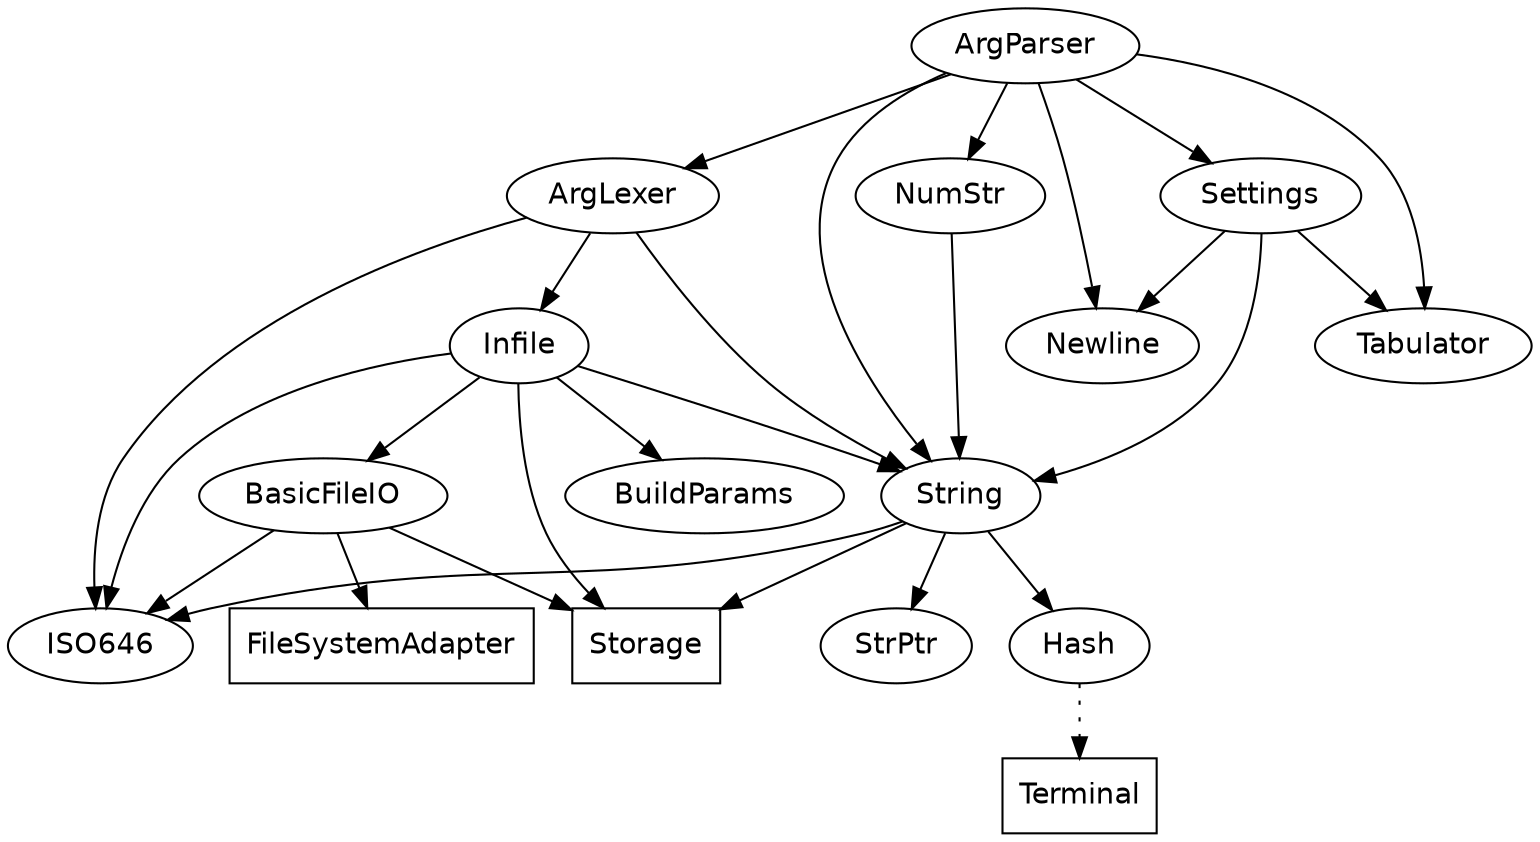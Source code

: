 digraph ArgParserImports {
  node [fontname=helvetica];
  
  ArgParser -> {
    ArgLexer Newline NumStr Settings String Tabulator
  };
  
  ArgLexer -> {
    Infile ISO646 String
  };
  
  Infile -> {
    BasicFileIO BuildParams ISO646 Storage String
  };
  
  BasicFileIO -> {
    FileSystemAdapter ISO646 Storage
  };
  
  FileSystemAdapter [shape=box];
    
  ISO646; /* no dependencies */
  
  Storage [shape=box]; /* stdlib */
  
  BuildParams; /* no dependencies */
  
  String -> {
    Hash ISO646 Storage StrPtr
  };
  
  edge [style=dotted];
  Hash -> {
    Terminal
  };
  edge [style=none];
  
  Terminal [shape=box]; /* stdlib */
  
  StrPtr; /* no dependencies */  
  
  Newline; /* no dependencies */
  
  NumStr -> {
    String
  };
    
  Settings -> {
    String Newline Tabulator
  };
    
  Tabulator; /* no dependencies */
  
} /* ArgParserImports */